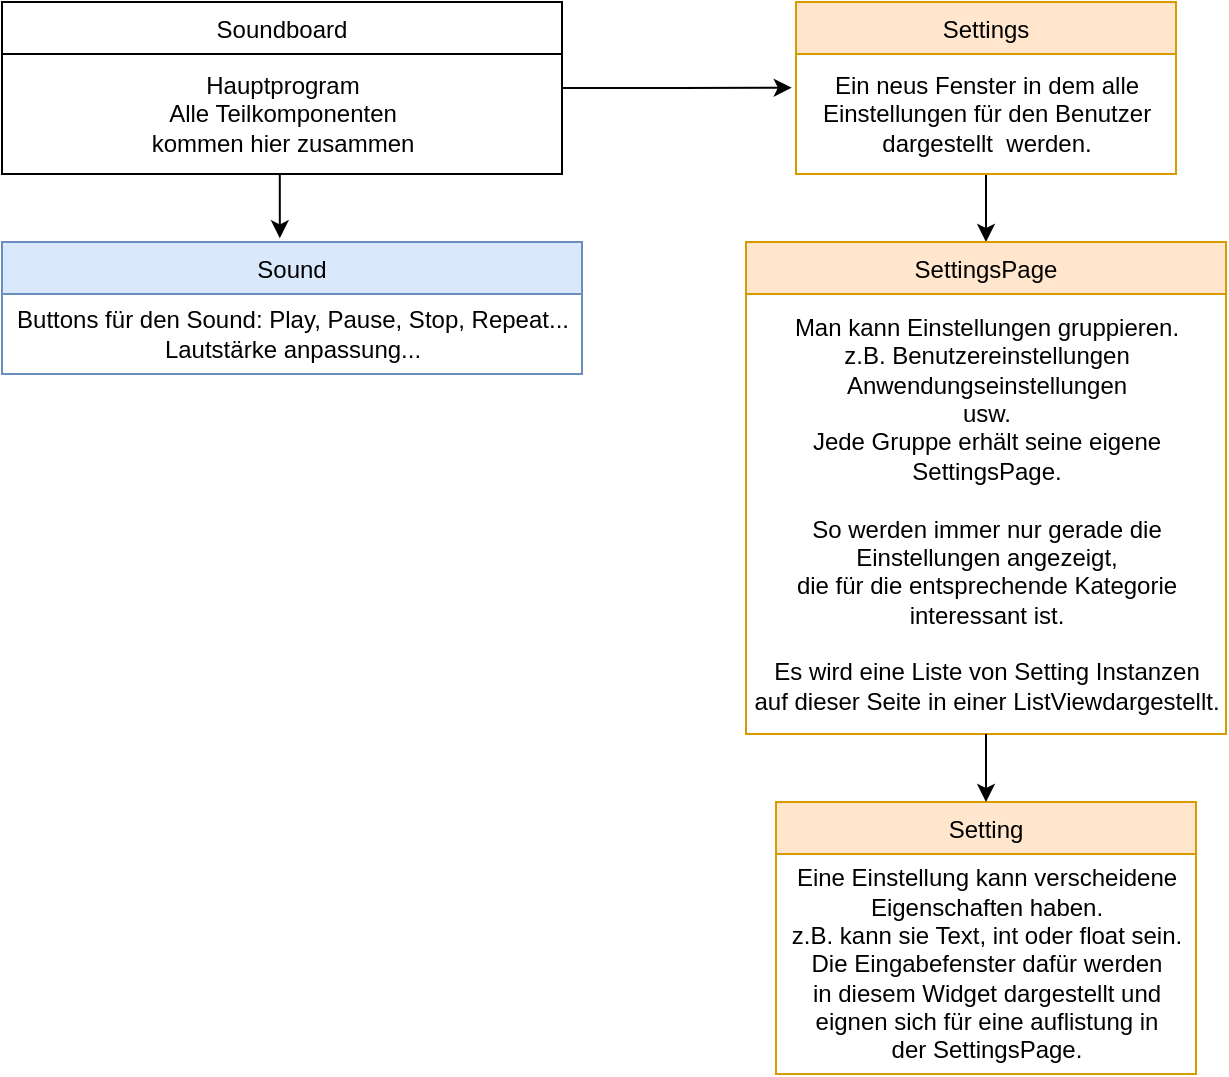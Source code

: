 <mxfile version="20.1.1" type="device"><diagram id="o6X2j0NAiQ0oABJxQpYm" name="Page-1"><mxGraphModel dx="1135" dy="593" grid="1" gridSize="10" guides="1" tooltips="1" connect="1" arrows="1" fold="1" page="1" pageScale="1" pageWidth="827" pageHeight="1169" math="0" shadow="0"><root><mxCell id="0"/><mxCell id="1" parent="0"/><mxCell id="gU3jCcDz--nuOqWRTStU-16" style="edgeStyle=orthogonalEdgeStyle;rounded=0;orthogonalLoop=1;jettySize=auto;html=1;exitX=1;exitY=0.5;exitDx=0;exitDy=0;entryX=-0.011;entryY=0.281;entryDx=0;entryDy=0;entryPerimeter=0;" edge="1" parent="1" source="gU3jCcDz--nuOqWRTStU-2" target="gU3jCcDz--nuOqWRTStU-13"><mxGeometry relative="1" as="geometry"/></mxCell><mxCell id="gU3jCcDz--nuOqWRTStU-24" style="edgeStyle=orthogonalEdgeStyle;rounded=0;orthogonalLoop=1;jettySize=auto;html=1;exitX=0.5;exitY=1;exitDx=0;exitDy=0;entryX=0.479;entryY=-0.028;entryDx=0;entryDy=0;entryPerimeter=0;" edge="1" parent="1" source="gU3jCcDz--nuOqWRTStU-2" target="gU3jCcDz--nuOqWRTStU-22"><mxGeometry relative="1" as="geometry"/></mxCell><mxCell id="gU3jCcDz--nuOqWRTStU-2" value="Soundboard" style="swimlane;fontStyle=0;childLayout=stackLayout;horizontal=1;startSize=26;fillColor=none;horizontalStack=0;resizeParent=1;resizeParentMax=0;resizeLast=0;collapsible=1;marginBottom=0;" vertex="1" parent="1"><mxGeometry x="240" y="360" width="280" height="86" as="geometry"/></mxCell><mxCell id="gU3jCcDz--nuOqWRTStU-10" value="Hauptprogram&lt;br&gt;Alle Teilkomponenten&lt;br&gt; kommen hier zusammen" style="text;html=1;align=center;verticalAlign=middle;resizable=0;points=[];autosize=1;strokeColor=none;fillColor=none;" vertex="1" parent="gU3jCcDz--nuOqWRTStU-2"><mxGeometry y="26" width="280" height="60" as="geometry"/></mxCell><mxCell id="gU3jCcDz--nuOqWRTStU-17" style="edgeStyle=orthogonalEdgeStyle;rounded=0;orthogonalLoop=1;jettySize=auto;html=1;entryX=0.5;entryY=0;entryDx=0;entryDy=0;" edge="1" parent="1" source="gU3jCcDz--nuOqWRTStU-13" target="gU3jCcDz--nuOqWRTStU-8"><mxGeometry relative="1" as="geometry"/></mxCell><mxCell id="gU3jCcDz--nuOqWRTStU-6" value="Settings" style="swimlane;fontStyle=0;childLayout=stackLayout;horizontal=1;startSize=26;fillColor=#ffe6cc;horizontalStack=0;resizeParent=1;resizeParentMax=0;resizeLast=0;collapsible=1;marginBottom=0;strokeColor=#d79b00;" vertex="1" parent="1"><mxGeometry x="637" y="360" width="190" height="86" as="geometry"/></mxCell><mxCell id="gU3jCcDz--nuOqWRTStU-13" value="Ein neus Fenster in dem alle &lt;br&gt;Einstellungen für den Benutzer &lt;br&gt;dargestellt&amp;nbsp; werden." style="text;html=1;align=center;verticalAlign=middle;resizable=0;points=[];autosize=1;strokeColor=none;fillColor=none;" vertex="1" parent="gU3jCcDz--nuOqWRTStU-6"><mxGeometry y="26" width="190" height="60" as="geometry"/></mxCell><mxCell id="gU3jCcDz--nuOqWRTStU-7" value="Setting" style="swimlane;fontStyle=0;childLayout=stackLayout;horizontal=1;startSize=26;fillColor=#ffe6cc;horizontalStack=0;resizeParent=1;resizeParentMax=0;resizeLast=0;collapsible=1;marginBottom=0;strokeColor=#d79b00;" vertex="1" parent="1"><mxGeometry x="627" y="760" width="210" height="136" as="geometry"/></mxCell><mxCell id="gU3jCcDz--nuOqWRTStU-15" value="Eine Einstellung kann verscheidene&lt;br&gt; Eigenschaften haben.&lt;br&gt;z.B. kann sie Text, int oder float sein.&lt;br&gt;Die Eingabefenster dafür werden &lt;br&gt;in diesem Widget dargestellt und &lt;br&gt;eignen sich für eine auflistung in&lt;br&gt;&lt;div&gt;der SettingsPage.&lt;/div&gt;" style="text;html=1;align=center;verticalAlign=middle;resizable=0;points=[];autosize=1;strokeColor=none;fillColor=none;" vertex="1" parent="gU3jCcDz--nuOqWRTStU-7"><mxGeometry y="26" width="210" height="110" as="geometry"/></mxCell><mxCell id="gU3jCcDz--nuOqWRTStU-8" value="SettingsPage" style="swimlane;fontStyle=0;childLayout=stackLayout;horizontal=1;startSize=26;fillColor=#ffe6cc;horizontalStack=0;resizeParent=1;resizeParentMax=0;resizeLast=0;collapsible=1;marginBottom=0;strokeColor=#d79b00;" vertex="1" parent="1"><mxGeometry x="612" y="480" width="240" height="246" as="geometry"/></mxCell><mxCell id="gU3jCcDz--nuOqWRTStU-14" value="Man kann Einstellungen gruppieren.&lt;br&gt;z.B. Benutzereinstellungen&lt;br&gt;Anwendungseinstellungen&lt;br&gt;usw.&lt;br&gt;Jede Gruppe erhält seine eigene &lt;br&gt;SettingsPage.&lt;br&gt;&lt;br&gt;So werden immer nur gerade die &lt;br&gt;Einstellungen angezeigt,&lt;br&gt;die für die entsprechende Kategorie &lt;br&gt;interessant ist.&lt;br&gt;&lt;br&gt;Es wird eine Liste von Setting Instanzen &lt;br&gt;&lt;div&gt;auf dieser Seite in einer ListViewdargestellt.&lt;/div&gt;" style="text;html=1;align=center;verticalAlign=middle;resizable=0;points=[];autosize=1;strokeColor=none;fillColor=none;" vertex="1" parent="gU3jCcDz--nuOqWRTStU-8"><mxGeometry y="26" width="240" height="220" as="geometry"/></mxCell><mxCell id="gU3jCcDz--nuOqWRTStU-19" value="" style="endArrow=classic;html=1;rounded=0;" edge="1" parent="1" source="gU3jCcDz--nuOqWRTStU-14" target="gU3jCcDz--nuOqWRTStU-7"><mxGeometry width="50" height="50" relative="1" as="geometry"><mxPoint x="732" y="730" as="sourcePoint"/><mxPoint x="650" y="630" as="targetPoint"/></mxGeometry></mxCell><mxCell id="gU3jCcDz--nuOqWRTStU-22" value="Sound" style="swimlane;fontStyle=0;childLayout=stackLayout;horizontal=1;startSize=26;fillColor=#dae8fc;horizontalStack=0;resizeParent=1;resizeParentMax=0;resizeLast=0;collapsible=1;marginBottom=0;strokeColor=#6c8ebf;" vertex="1" parent="1"><mxGeometry x="240" y="480" width="290" height="66" as="geometry"/></mxCell><mxCell id="gU3jCcDz--nuOqWRTStU-23" value="&lt;div&gt;Buttons für den Sound: Play, Pause, Stop, Repeat...&lt;/div&gt;&lt;div&gt;Lautstärke anpassung...&lt;br&gt;&lt;/div&gt;" style="text;html=1;align=center;verticalAlign=middle;resizable=0;points=[];autosize=1;strokeColor=none;fillColor=none;" vertex="1" parent="gU3jCcDz--nuOqWRTStU-22"><mxGeometry y="26" width="290" height="40" as="geometry"/></mxCell></root></mxGraphModel></diagram></mxfile>